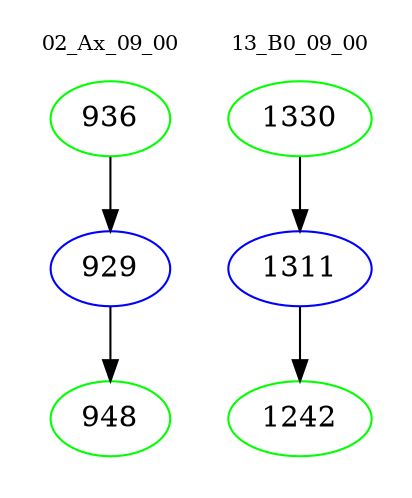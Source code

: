 digraph{
subgraph cluster_0 {
color = white
label = "02_Ax_09_00";
fontsize=10;
T0_936 [label="936", color="green"]
T0_936 -> T0_929 [color="black"]
T0_929 [label="929", color="blue"]
T0_929 -> T0_948 [color="black"]
T0_948 [label="948", color="green"]
}
subgraph cluster_1 {
color = white
label = "13_B0_09_00";
fontsize=10;
T1_1330 [label="1330", color="green"]
T1_1330 -> T1_1311 [color="black"]
T1_1311 [label="1311", color="blue"]
T1_1311 -> T1_1242 [color="black"]
T1_1242 [label="1242", color="green"]
}
}
